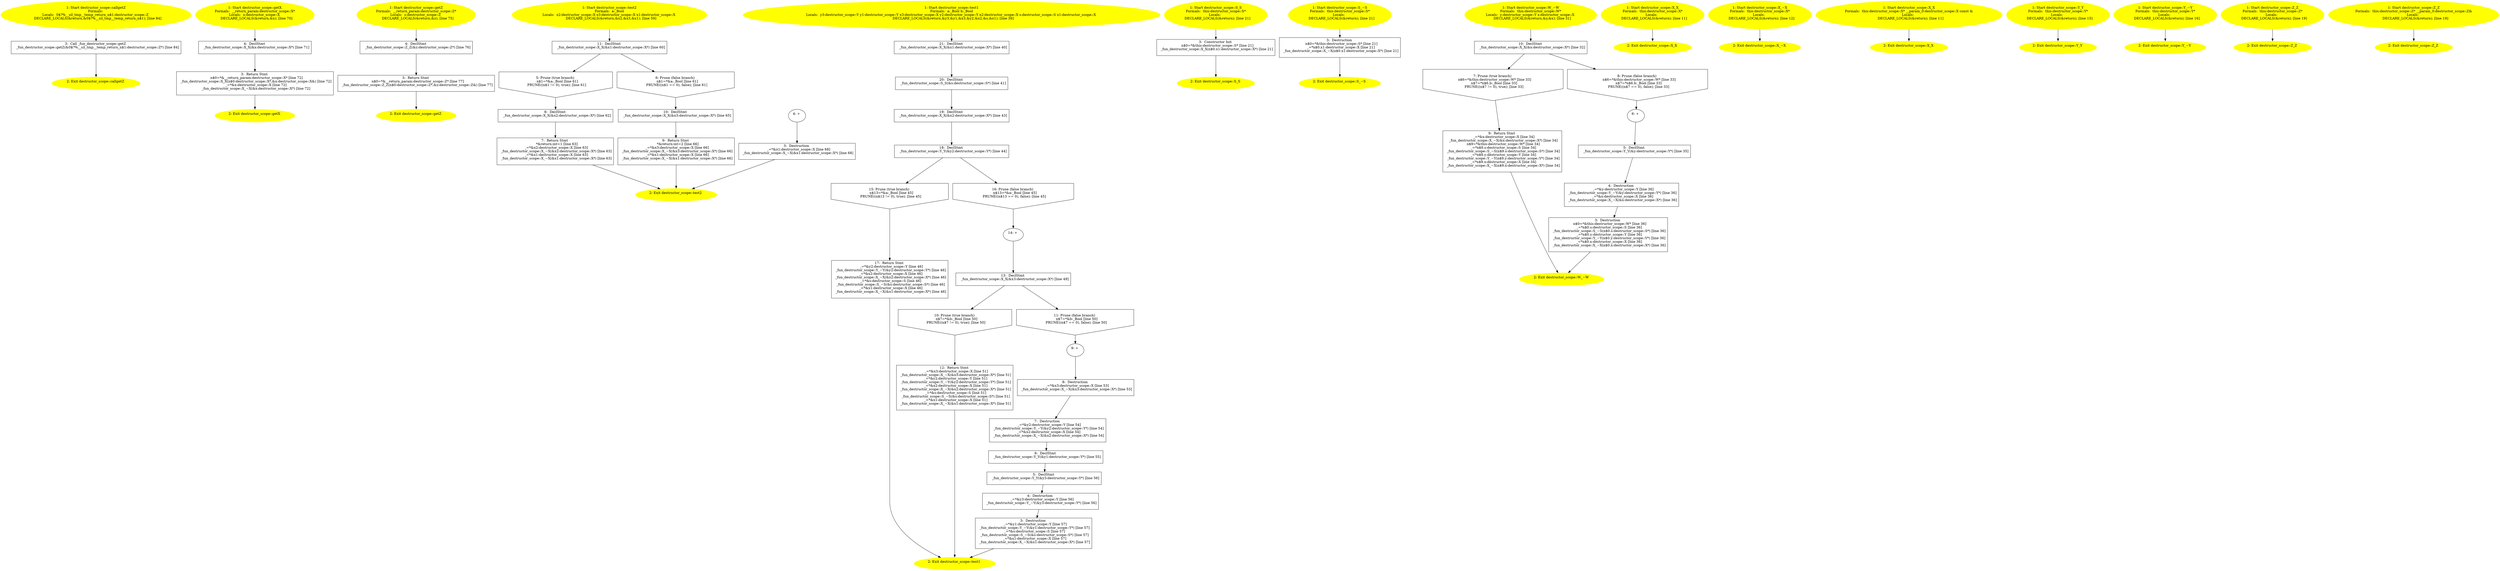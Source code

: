 /* @generated */
digraph iCFG {
"callgetZ#destructor_scope#_ZN16destructor_scope8callgetZEv.2c9a1cb54f86af11f45d83039775201e_1" [label="1: Start destructor_scope::callgetZ\nFormals: \nLocals:  0$?%__sil_tmp__temp_return_n$1:destructor_scope::Z \n   DECLARE_LOCALS(&return,&0$?%__sil_tmp__temp_return_n$1); [line 84]\n " color=yellow style=filled]
	

	 "callgetZ#destructor_scope#_ZN16destructor_scope8callgetZEv.2c9a1cb54f86af11f45d83039775201e_1" -> "callgetZ#destructor_scope#_ZN16destructor_scope8callgetZEv.2c9a1cb54f86af11f45d83039775201e_3" ;
"callgetZ#destructor_scope#_ZN16destructor_scope8callgetZEv.2c9a1cb54f86af11f45d83039775201e_2" [label="2: Exit destructor_scope::callgetZ \n  " color=yellow style=filled]
	

"callgetZ#destructor_scope#_ZN16destructor_scope8callgetZEv.2c9a1cb54f86af11f45d83039775201e_3" [label="3:  Call _fun_destructor_scope::getZ \n   _fun_destructor_scope::getZ(&0$?%__sil_tmp__temp_return_n$1:destructor_scope::Z*) [line 84]\n " shape="box"]
	

	 "callgetZ#destructor_scope#_ZN16destructor_scope8callgetZEv.2c9a1cb54f86af11f45d83039775201e_3" -> "callgetZ#destructor_scope#_ZN16destructor_scope8callgetZEv.2c9a1cb54f86af11f45d83039775201e_2" ;
"getX#destructor_scope#_ZN16destructor_scope4getXEv.b2ba3b7097be97728da335bbc1da58e3_1" [label="1: Start destructor_scope::getX\nFormals:  __return_param:destructor_scope::X*\nLocals:  x:destructor_scope::X \n   DECLARE_LOCALS(&return,&x); [line 70]\n " color=yellow style=filled]
	

	 "getX#destructor_scope#_ZN16destructor_scope4getXEv.b2ba3b7097be97728da335bbc1da58e3_1" -> "getX#destructor_scope#_ZN16destructor_scope4getXEv.b2ba3b7097be97728da335bbc1da58e3_4" ;
"getX#destructor_scope#_ZN16destructor_scope4getXEv.b2ba3b7097be97728da335bbc1da58e3_2" [label="2: Exit destructor_scope::getX \n  " color=yellow style=filled]
	

"getX#destructor_scope#_ZN16destructor_scope4getXEv.b2ba3b7097be97728da335bbc1da58e3_3" [label="3:  Return Stmt \n   n$0=*&__return_param:destructor_scope::X* [line 72]\n  _fun_destructor_scope::X_X(n$0:destructor_scope::X*,&x:destructor_scope::X&) [line 72]\n  _=*&x:destructor_scope::X [line 72]\n  _fun_destructor_scope::X_~X(&x:destructor_scope::X*) [line 72]\n " shape="box"]
	

	 "getX#destructor_scope#_ZN16destructor_scope4getXEv.b2ba3b7097be97728da335bbc1da58e3_3" -> "getX#destructor_scope#_ZN16destructor_scope4getXEv.b2ba3b7097be97728da335bbc1da58e3_2" ;
"getX#destructor_scope#_ZN16destructor_scope4getXEv.b2ba3b7097be97728da335bbc1da58e3_4" [label="4:  DeclStmt \n   _fun_destructor_scope::X_X(&x:destructor_scope::X*) [line 71]\n " shape="box"]
	

	 "getX#destructor_scope#_ZN16destructor_scope4getXEv.b2ba3b7097be97728da335bbc1da58e3_4" -> "getX#destructor_scope#_ZN16destructor_scope4getXEv.b2ba3b7097be97728da335bbc1da58e3_3" ;
"getZ#destructor_scope#_ZN16destructor_scope4getZEv.3a61a74007b69468d628bfcaa77ebe85_1" [label="1: Start destructor_scope::getZ\nFormals:  __return_param:destructor_scope::Z*\nLocals:  z:destructor_scope::Z \n   DECLARE_LOCALS(&return,&z); [line 75]\n " color=yellow style=filled]
	

	 "getZ#destructor_scope#_ZN16destructor_scope4getZEv.3a61a74007b69468d628bfcaa77ebe85_1" -> "getZ#destructor_scope#_ZN16destructor_scope4getZEv.3a61a74007b69468d628bfcaa77ebe85_4" ;
"getZ#destructor_scope#_ZN16destructor_scope4getZEv.3a61a74007b69468d628bfcaa77ebe85_2" [label="2: Exit destructor_scope::getZ \n  " color=yellow style=filled]
	

"getZ#destructor_scope#_ZN16destructor_scope4getZEv.3a61a74007b69468d628bfcaa77ebe85_3" [label="3:  Return Stmt \n   n$0=*&__return_param:destructor_scope::Z* [line 77]\n  _fun_destructor_scope::Z_Z(n$0:destructor_scope::Z*,&z:destructor_scope::Z&) [line 77]\n " shape="box"]
	

	 "getZ#destructor_scope#_ZN16destructor_scope4getZEv.3a61a74007b69468d628bfcaa77ebe85_3" -> "getZ#destructor_scope#_ZN16destructor_scope4getZEv.3a61a74007b69468d628bfcaa77ebe85_2" ;
"getZ#destructor_scope#_ZN16destructor_scope4getZEv.3a61a74007b69468d628bfcaa77ebe85_4" [label="4:  DeclStmt \n   _fun_destructor_scope::Z_Z(&z:destructor_scope::Z*) [line 76]\n " shape="box"]
	

	 "getZ#destructor_scope#_ZN16destructor_scope4getZEv.3a61a74007b69468d628bfcaa77ebe85_4" -> "getZ#destructor_scope#_ZN16destructor_scope4getZEv.3a61a74007b69468d628bfcaa77ebe85_3" ;
"test2#destructor_scope#_ZN16destructor_scope5test2Eb.098ed11854422e6a46c509b82dd7020a_1" [label="1: Start destructor_scope::test2\nFormals:  a:_Bool\nLocals:  x2:destructor_scope::X x3:destructor_scope::X x1:destructor_scope::X \n   DECLARE_LOCALS(&return,&x2,&x3,&x1); [line 59]\n " color=yellow style=filled]
	

	 "test2#destructor_scope#_ZN16destructor_scope5test2Eb.098ed11854422e6a46c509b82dd7020a_1" -> "test2#destructor_scope#_ZN16destructor_scope5test2Eb.098ed11854422e6a46c509b82dd7020a_11" ;
"test2#destructor_scope#_ZN16destructor_scope5test2Eb.098ed11854422e6a46c509b82dd7020a_2" [label="2: Exit destructor_scope::test2 \n  " color=yellow style=filled]
	

"test2#destructor_scope#_ZN16destructor_scope5test2Eb.098ed11854422e6a46c509b82dd7020a_3" [label="3:  Destruction \n   _=*&x1:destructor_scope::X [line 68]\n  _fun_destructor_scope::X_~X(&x1:destructor_scope::X*) [line 68]\n " shape="box"]
	

	 "test2#destructor_scope#_ZN16destructor_scope5test2Eb.098ed11854422e6a46c509b82dd7020a_3" -> "test2#destructor_scope#_ZN16destructor_scope5test2Eb.098ed11854422e6a46c509b82dd7020a_2" ;
"test2#destructor_scope#_ZN16destructor_scope5test2Eb.098ed11854422e6a46c509b82dd7020a_4" [label="4: + \n  " ]
	

	 "test2#destructor_scope#_ZN16destructor_scope5test2Eb.098ed11854422e6a46c509b82dd7020a_4" -> "test2#destructor_scope#_ZN16destructor_scope5test2Eb.098ed11854422e6a46c509b82dd7020a_3" ;
"test2#destructor_scope#_ZN16destructor_scope5test2Eb.098ed11854422e6a46c509b82dd7020a_5" [label="5: Prune (true branch) \n   n$1=*&a:_Bool [line 61]\n  PRUNE((n$1 != 0), true); [line 61]\n " shape="invhouse"]
	

	 "test2#destructor_scope#_ZN16destructor_scope5test2Eb.098ed11854422e6a46c509b82dd7020a_5" -> "test2#destructor_scope#_ZN16destructor_scope5test2Eb.098ed11854422e6a46c509b82dd7020a_8" ;
"test2#destructor_scope#_ZN16destructor_scope5test2Eb.098ed11854422e6a46c509b82dd7020a_6" [label="6: Prune (false branch) \n   n$1=*&a:_Bool [line 61]\n  PRUNE((n$1 == 0), false); [line 61]\n " shape="invhouse"]
	

	 "test2#destructor_scope#_ZN16destructor_scope5test2Eb.098ed11854422e6a46c509b82dd7020a_6" -> "test2#destructor_scope#_ZN16destructor_scope5test2Eb.098ed11854422e6a46c509b82dd7020a_10" ;
"test2#destructor_scope#_ZN16destructor_scope5test2Eb.098ed11854422e6a46c509b82dd7020a_7" [label="7:  Return Stmt \n   *&return:int=1 [line 63]\n  _=*&x2:destructor_scope::X [line 63]\n  _fun_destructor_scope::X_~X(&x2:destructor_scope::X*) [line 63]\n  _=*&x1:destructor_scope::X [line 63]\n  _fun_destructor_scope::X_~X(&x1:destructor_scope::X*) [line 63]\n " shape="box"]
	

	 "test2#destructor_scope#_ZN16destructor_scope5test2Eb.098ed11854422e6a46c509b82dd7020a_7" -> "test2#destructor_scope#_ZN16destructor_scope5test2Eb.098ed11854422e6a46c509b82dd7020a_2" ;
"test2#destructor_scope#_ZN16destructor_scope5test2Eb.098ed11854422e6a46c509b82dd7020a_8" [label="8:  DeclStmt \n   _fun_destructor_scope::X_X(&x2:destructor_scope::X*) [line 62]\n " shape="box"]
	

	 "test2#destructor_scope#_ZN16destructor_scope5test2Eb.098ed11854422e6a46c509b82dd7020a_8" -> "test2#destructor_scope#_ZN16destructor_scope5test2Eb.098ed11854422e6a46c509b82dd7020a_7" ;
"test2#destructor_scope#_ZN16destructor_scope5test2Eb.098ed11854422e6a46c509b82dd7020a_9" [label="9:  Return Stmt \n   *&return:int=2 [line 66]\n  _=*&x3:destructor_scope::X [line 66]\n  _fun_destructor_scope::X_~X(&x3:destructor_scope::X*) [line 66]\n  _=*&x1:destructor_scope::X [line 66]\n  _fun_destructor_scope::X_~X(&x1:destructor_scope::X*) [line 66]\n " shape="box"]
	

	 "test2#destructor_scope#_ZN16destructor_scope5test2Eb.098ed11854422e6a46c509b82dd7020a_9" -> "test2#destructor_scope#_ZN16destructor_scope5test2Eb.098ed11854422e6a46c509b82dd7020a_2" ;
"test2#destructor_scope#_ZN16destructor_scope5test2Eb.098ed11854422e6a46c509b82dd7020a_10" [label="10:  DeclStmt \n   _fun_destructor_scope::X_X(&x3:destructor_scope::X*) [line 65]\n " shape="box"]
	

	 "test2#destructor_scope#_ZN16destructor_scope5test2Eb.098ed11854422e6a46c509b82dd7020a_10" -> "test2#destructor_scope#_ZN16destructor_scope5test2Eb.098ed11854422e6a46c509b82dd7020a_9" ;
"test2#destructor_scope#_ZN16destructor_scope5test2Eb.098ed11854422e6a46c509b82dd7020a_11" [label="11:  DeclStmt \n   _fun_destructor_scope::X_X(&x1:destructor_scope::X*) [line 60]\n " shape="box"]
	

	 "test2#destructor_scope#_ZN16destructor_scope5test2Eb.098ed11854422e6a46c509b82dd7020a_11" -> "test2#destructor_scope#_ZN16destructor_scope5test2Eb.098ed11854422e6a46c509b82dd7020a_5" ;
	 "test2#destructor_scope#_ZN16destructor_scope5test2Eb.098ed11854422e6a46c509b82dd7020a_11" -> "test2#destructor_scope#_ZN16destructor_scope5test2Eb.098ed11854422e6a46c509b82dd7020a_6" ;
"test1#destructor_scope#_ZN16destructor_scope5test1Ebb.fea2570de1bd37fe2fd8c1bd9766c861_1" [label="1: Start destructor_scope::test1\nFormals:  a:_Bool b:_Bool\nLocals:  y3:destructor_scope::Y y1:destructor_scope::Y x3:destructor_scope::X y2:destructor_scope::Y x2:destructor_scope::X s:destructor_scope::S x1:destructor_scope::X \n   DECLARE_LOCALS(&return,&y3,&y1,&x3,&y2,&x2,&s,&x1); [line 39]\n " color=yellow style=filled]
	

	 "test1#destructor_scope#_ZN16destructor_scope5test1Ebb.fea2570de1bd37fe2fd8c1bd9766c861_1" -> "test1#destructor_scope#_ZN16destructor_scope5test1Ebb.fea2570de1bd37fe2fd8c1bd9766c861_21" ;
"test1#destructor_scope#_ZN16destructor_scope5test1Ebb.fea2570de1bd37fe2fd8c1bd9766c861_2" [label="2: Exit destructor_scope::test1 \n  " color=yellow style=filled]
	

"test1#destructor_scope#_ZN16destructor_scope5test1Ebb.fea2570de1bd37fe2fd8c1bd9766c861_3" [label="3:  Destruction \n   _=*&y1:destructor_scope::Y [line 57]\n  _fun_destructor_scope::Y_~Y(&y1:destructor_scope::Y*) [line 57]\n  _=*&s:destructor_scope::S [line 57]\n  _fun_destructor_scope::S_~S(&s:destructor_scope::S*) [line 57]\n  _=*&x1:destructor_scope::X [line 57]\n  _fun_destructor_scope::X_~X(&x1:destructor_scope::X*) [line 57]\n " shape="box"]
	

	 "test1#destructor_scope#_ZN16destructor_scope5test1Ebb.fea2570de1bd37fe2fd8c1bd9766c861_3" -> "test1#destructor_scope#_ZN16destructor_scope5test1Ebb.fea2570de1bd37fe2fd8c1bd9766c861_2" ;
"test1#destructor_scope#_ZN16destructor_scope5test1Ebb.fea2570de1bd37fe2fd8c1bd9766c861_4" [label="4:  Destruction \n   _=*&y3:destructor_scope::Y [line 56]\n  _fun_destructor_scope::Y_~Y(&y3:destructor_scope::Y*) [line 56]\n " shape="box"]
	

	 "test1#destructor_scope#_ZN16destructor_scope5test1Ebb.fea2570de1bd37fe2fd8c1bd9766c861_4" -> "test1#destructor_scope#_ZN16destructor_scope5test1Ebb.fea2570de1bd37fe2fd8c1bd9766c861_3" ;
"test1#destructor_scope#_ZN16destructor_scope5test1Ebb.fea2570de1bd37fe2fd8c1bd9766c861_5" [label="5:  DeclStmt \n   _fun_destructor_scope::Y_Y(&y3:destructor_scope::Y*) [line 56]\n " shape="box"]
	

	 "test1#destructor_scope#_ZN16destructor_scope5test1Ebb.fea2570de1bd37fe2fd8c1bd9766c861_5" -> "test1#destructor_scope#_ZN16destructor_scope5test1Ebb.fea2570de1bd37fe2fd8c1bd9766c861_4" ;
"test1#destructor_scope#_ZN16destructor_scope5test1Ebb.fea2570de1bd37fe2fd8c1bd9766c861_6" [label="6:  DeclStmt \n   _fun_destructor_scope::Y_Y(&y1:destructor_scope::Y*) [line 55]\n " shape="box"]
	

	 "test1#destructor_scope#_ZN16destructor_scope5test1Ebb.fea2570de1bd37fe2fd8c1bd9766c861_6" -> "test1#destructor_scope#_ZN16destructor_scope5test1Ebb.fea2570de1bd37fe2fd8c1bd9766c861_5" ;
"test1#destructor_scope#_ZN16destructor_scope5test1Ebb.fea2570de1bd37fe2fd8c1bd9766c861_7" [label="7:  Destruction \n   _=*&y2:destructor_scope::Y [line 54]\n  _fun_destructor_scope::Y_~Y(&y2:destructor_scope::Y*) [line 54]\n  _=*&x2:destructor_scope::X [line 54]\n  _fun_destructor_scope::X_~X(&x2:destructor_scope::X*) [line 54]\n " shape="box"]
	

	 "test1#destructor_scope#_ZN16destructor_scope5test1Ebb.fea2570de1bd37fe2fd8c1bd9766c861_7" -> "test1#destructor_scope#_ZN16destructor_scope5test1Ebb.fea2570de1bd37fe2fd8c1bd9766c861_6" ;
"test1#destructor_scope#_ZN16destructor_scope5test1Ebb.fea2570de1bd37fe2fd8c1bd9766c861_8" [label="8:  Destruction \n   _=*&x3:destructor_scope::X [line 53]\n  _fun_destructor_scope::X_~X(&x3:destructor_scope::X*) [line 53]\n " shape="box"]
	

	 "test1#destructor_scope#_ZN16destructor_scope5test1Ebb.fea2570de1bd37fe2fd8c1bd9766c861_8" -> "test1#destructor_scope#_ZN16destructor_scope5test1Ebb.fea2570de1bd37fe2fd8c1bd9766c861_7" ;
"test1#destructor_scope#_ZN16destructor_scope5test1Ebb.fea2570de1bd37fe2fd8c1bd9766c861_9" [label="9: + \n  " ]
	

	 "test1#destructor_scope#_ZN16destructor_scope5test1Ebb.fea2570de1bd37fe2fd8c1bd9766c861_9" -> "test1#destructor_scope#_ZN16destructor_scope5test1Ebb.fea2570de1bd37fe2fd8c1bd9766c861_8" ;
"test1#destructor_scope#_ZN16destructor_scope5test1Ebb.fea2570de1bd37fe2fd8c1bd9766c861_10" [label="10: Prune (true branch) \n   n$7=*&b:_Bool [line 50]\n  PRUNE((n$7 != 0), true); [line 50]\n " shape="invhouse"]
	

	 "test1#destructor_scope#_ZN16destructor_scope5test1Ebb.fea2570de1bd37fe2fd8c1bd9766c861_10" -> "test1#destructor_scope#_ZN16destructor_scope5test1Ebb.fea2570de1bd37fe2fd8c1bd9766c861_12" ;
"test1#destructor_scope#_ZN16destructor_scope5test1Ebb.fea2570de1bd37fe2fd8c1bd9766c861_11" [label="11: Prune (false branch) \n   n$7=*&b:_Bool [line 50]\n  PRUNE((n$7 == 0), false); [line 50]\n " shape="invhouse"]
	

	 "test1#destructor_scope#_ZN16destructor_scope5test1Ebb.fea2570de1bd37fe2fd8c1bd9766c861_11" -> "test1#destructor_scope#_ZN16destructor_scope5test1Ebb.fea2570de1bd37fe2fd8c1bd9766c861_9" ;
"test1#destructor_scope#_ZN16destructor_scope5test1Ebb.fea2570de1bd37fe2fd8c1bd9766c861_12" [label="12:  Return Stmt \n   _=*&x3:destructor_scope::X [line 51]\n  _fun_destructor_scope::X_~X(&x3:destructor_scope::X*) [line 51]\n  _=*&y2:destructor_scope::Y [line 51]\n  _fun_destructor_scope::Y_~Y(&y2:destructor_scope::Y*) [line 51]\n  _=*&x2:destructor_scope::X [line 51]\n  _fun_destructor_scope::X_~X(&x2:destructor_scope::X*) [line 51]\n  _=*&s:destructor_scope::S [line 51]\n  _fun_destructor_scope::S_~S(&s:destructor_scope::S*) [line 51]\n  _=*&x1:destructor_scope::X [line 51]\n  _fun_destructor_scope::X_~X(&x1:destructor_scope::X*) [line 51]\n " shape="box"]
	

	 "test1#destructor_scope#_ZN16destructor_scope5test1Ebb.fea2570de1bd37fe2fd8c1bd9766c861_12" -> "test1#destructor_scope#_ZN16destructor_scope5test1Ebb.fea2570de1bd37fe2fd8c1bd9766c861_2" ;
"test1#destructor_scope#_ZN16destructor_scope5test1Ebb.fea2570de1bd37fe2fd8c1bd9766c861_13" [label="13:  DeclStmt \n   _fun_destructor_scope::X_X(&x3:destructor_scope::X*) [line 49]\n " shape="box"]
	

	 "test1#destructor_scope#_ZN16destructor_scope5test1Ebb.fea2570de1bd37fe2fd8c1bd9766c861_13" -> "test1#destructor_scope#_ZN16destructor_scope5test1Ebb.fea2570de1bd37fe2fd8c1bd9766c861_10" ;
	 "test1#destructor_scope#_ZN16destructor_scope5test1Ebb.fea2570de1bd37fe2fd8c1bd9766c861_13" -> "test1#destructor_scope#_ZN16destructor_scope5test1Ebb.fea2570de1bd37fe2fd8c1bd9766c861_11" ;
"test1#destructor_scope#_ZN16destructor_scope5test1Ebb.fea2570de1bd37fe2fd8c1bd9766c861_14" [label="14: + \n  " ]
	

	 "test1#destructor_scope#_ZN16destructor_scope5test1Ebb.fea2570de1bd37fe2fd8c1bd9766c861_14" -> "test1#destructor_scope#_ZN16destructor_scope5test1Ebb.fea2570de1bd37fe2fd8c1bd9766c861_13" ;
"test1#destructor_scope#_ZN16destructor_scope5test1Ebb.fea2570de1bd37fe2fd8c1bd9766c861_15" [label="15: Prune (true branch) \n   n$13=*&a:_Bool [line 45]\n  PRUNE((n$13 != 0), true); [line 45]\n " shape="invhouse"]
	

	 "test1#destructor_scope#_ZN16destructor_scope5test1Ebb.fea2570de1bd37fe2fd8c1bd9766c861_15" -> "test1#destructor_scope#_ZN16destructor_scope5test1Ebb.fea2570de1bd37fe2fd8c1bd9766c861_17" ;
"test1#destructor_scope#_ZN16destructor_scope5test1Ebb.fea2570de1bd37fe2fd8c1bd9766c861_16" [label="16: Prune (false branch) \n   n$13=*&a:_Bool [line 45]\n  PRUNE((n$13 == 0), false); [line 45]\n " shape="invhouse"]
	

	 "test1#destructor_scope#_ZN16destructor_scope5test1Ebb.fea2570de1bd37fe2fd8c1bd9766c861_16" -> "test1#destructor_scope#_ZN16destructor_scope5test1Ebb.fea2570de1bd37fe2fd8c1bd9766c861_14" ;
"test1#destructor_scope#_ZN16destructor_scope5test1Ebb.fea2570de1bd37fe2fd8c1bd9766c861_17" [label="17:  Return Stmt \n   _=*&y2:destructor_scope::Y [line 46]\n  _fun_destructor_scope::Y_~Y(&y2:destructor_scope::Y*) [line 46]\n  _=*&x2:destructor_scope::X [line 46]\n  _fun_destructor_scope::X_~X(&x2:destructor_scope::X*) [line 46]\n  _=*&s:destructor_scope::S [line 46]\n  _fun_destructor_scope::S_~S(&s:destructor_scope::S*) [line 46]\n  _=*&x1:destructor_scope::X [line 46]\n  _fun_destructor_scope::X_~X(&x1:destructor_scope::X*) [line 46]\n " shape="box"]
	

	 "test1#destructor_scope#_ZN16destructor_scope5test1Ebb.fea2570de1bd37fe2fd8c1bd9766c861_17" -> "test1#destructor_scope#_ZN16destructor_scope5test1Ebb.fea2570de1bd37fe2fd8c1bd9766c861_2" ;
"test1#destructor_scope#_ZN16destructor_scope5test1Ebb.fea2570de1bd37fe2fd8c1bd9766c861_18" [label="18:  DeclStmt \n   _fun_destructor_scope::Y_Y(&y2:destructor_scope::Y*) [line 44]\n " shape="box"]
	

	 "test1#destructor_scope#_ZN16destructor_scope5test1Ebb.fea2570de1bd37fe2fd8c1bd9766c861_18" -> "test1#destructor_scope#_ZN16destructor_scope5test1Ebb.fea2570de1bd37fe2fd8c1bd9766c861_15" ;
	 "test1#destructor_scope#_ZN16destructor_scope5test1Ebb.fea2570de1bd37fe2fd8c1bd9766c861_18" -> "test1#destructor_scope#_ZN16destructor_scope5test1Ebb.fea2570de1bd37fe2fd8c1bd9766c861_16" ;
"test1#destructor_scope#_ZN16destructor_scope5test1Ebb.fea2570de1bd37fe2fd8c1bd9766c861_19" [label="19:  DeclStmt \n   _fun_destructor_scope::X_X(&x2:destructor_scope::X*) [line 43]\n " shape="box"]
	

	 "test1#destructor_scope#_ZN16destructor_scope5test1Ebb.fea2570de1bd37fe2fd8c1bd9766c861_19" -> "test1#destructor_scope#_ZN16destructor_scope5test1Ebb.fea2570de1bd37fe2fd8c1bd9766c861_18" ;
"test1#destructor_scope#_ZN16destructor_scope5test1Ebb.fea2570de1bd37fe2fd8c1bd9766c861_20" [label="20:  DeclStmt \n   _fun_destructor_scope::S_S(&s:destructor_scope::S*) [line 41]\n " shape="box"]
	

	 "test1#destructor_scope#_ZN16destructor_scope5test1Ebb.fea2570de1bd37fe2fd8c1bd9766c861_20" -> "test1#destructor_scope#_ZN16destructor_scope5test1Ebb.fea2570de1bd37fe2fd8c1bd9766c861_19" ;
"test1#destructor_scope#_ZN16destructor_scope5test1Ebb.fea2570de1bd37fe2fd8c1bd9766c861_21" [label="21:  DeclStmt \n   _fun_destructor_scope::X_X(&x1:destructor_scope::X*) [line 40]\n " shape="box"]
	

	 "test1#destructor_scope#_ZN16destructor_scope5test1Ebb.fea2570de1bd37fe2fd8c1bd9766c861_21" -> "test1#destructor_scope#_ZN16destructor_scope5test1Ebb.fea2570de1bd37fe2fd8c1bd9766c861_20" ;
"S#S#destructor_scope#{_ZN16destructor_scope1SC1Ev|constexpr}.8a90c7de74a36914310ae757d91d91ff_1" [label="1: Start destructor_scope::S_S\nFormals:  this:destructor_scope::S*\nLocals:  \n   DECLARE_LOCALS(&return); [line 21]\n " color=yellow style=filled]
	

	 "S#S#destructor_scope#{_ZN16destructor_scope1SC1Ev|constexpr}.8a90c7de74a36914310ae757d91d91ff_1" -> "S#S#destructor_scope#{_ZN16destructor_scope1SC1Ev|constexpr}.8a90c7de74a36914310ae757d91d91ff_3" ;
"S#S#destructor_scope#{_ZN16destructor_scope1SC1Ev|constexpr}.8a90c7de74a36914310ae757d91d91ff_2" [label="2: Exit destructor_scope::S_S \n  " color=yellow style=filled]
	

"S#S#destructor_scope#{_ZN16destructor_scope1SC1Ev|constexpr}.8a90c7de74a36914310ae757d91d91ff_3" [label="3:  Constructor Init \n   n$0=*&this:destructor_scope::S* [line 21]\n  _fun_destructor_scope::X_X(n$0.x1:destructor_scope::X*) [line 21]\n " shape="box"]
	

	 "S#S#destructor_scope#{_ZN16destructor_scope1SC1Ev|constexpr}.8a90c7de74a36914310ae757d91d91ff_3" -> "S#S#destructor_scope#{_ZN16destructor_scope1SC1Ev|constexpr}.8a90c7de74a36914310ae757d91d91ff_2" ;
"~S#S#destructor_scope#(_ZN16destructor_scope1SD0Ev).e029a1be84e1c759d19e67b6cee10d7f_1" [label="1: Start destructor_scope::S_~S\nFormals:  this:destructor_scope::S*\nLocals:  \n   DECLARE_LOCALS(&return); [line 21]\n " color=yellow style=filled]
	

	 "~S#S#destructor_scope#(_ZN16destructor_scope1SD0Ev).e029a1be84e1c759d19e67b6cee10d7f_1" -> "~S#S#destructor_scope#(_ZN16destructor_scope1SD0Ev).e029a1be84e1c759d19e67b6cee10d7f_3" ;
"~S#S#destructor_scope#(_ZN16destructor_scope1SD0Ev).e029a1be84e1c759d19e67b6cee10d7f_2" [label="2: Exit destructor_scope::S_~S \n  " color=yellow style=filled]
	

"~S#S#destructor_scope#(_ZN16destructor_scope1SD0Ev).e029a1be84e1c759d19e67b6cee10d7f_3" [label="3:  Destruction \n   n$0=*&this:destructor_scope::S* [line 21]\n  _=*n$0.x1:destructor_scope::X [line 21]\n  _fun_destructor_scope::X_~X(n$0.x1:destructor_scope::X*) [line 21]\n " shape="box"]
	

	 "~S#S#destructor_scope#(_ZN16destructor_scope1SD0Ev).e029a1be84e1c759d19e67b6cee10d7f_3" -> "~S#S#destructor_scope#(_ZN16destructor_scope1SD0Ev).e029a1be84e1c759d19e67b6cee10d7f_2" ;
"~W#W#destructor_scope#(_ZN16destructor_scope1WD0Ev).9885401ab9f4b0bdd64fdcd63dd6accc_1" [label="1: Start destructor_scope::W_~W\nFormals:  this:destructor_scope::W*\nLocals:  y:destructor_scope::Y x:destructor_scope::X \n   DECLARE_LOCALS(&return,&y,&x); [line 31]\n " color=yellow style=filled]
	

	 "~W#W#destructor_scope#(_ZN16destructor_scope1WD0Ev).9885401ab9f4b0bdd64fdcd63dd6accc_1" -> "~W#W#destructor_scope#(_ZN16destructor_scope1WD0Ev).9885401ab9f4b0bdd64fdcd63dd6accc_10" ;
"~W#W#destructor_scope#(_ZN16destructor_scope1WD0Ev).9885401ab9f4b0bdd64fdcd63dd6accc_2" [label="2: Exit destructor_scope::W_~W \n  " color=yellow style=filled]
	

"~W#W#destructor_scope#(_ZN16destructor_scope1WD0Ev).9885401ab9f4b0bdd64fdcd63dd6accc_3" [label="3:  Destruction \n   n$0=*&this:destructor_scope::W* [line 36]\n  _=*n$0.s:destructor_scope::S [line 36]\n  _fun_destructor_scope::S_~S(n$0.s:destructor_scope::S*) [line 36]\n  _=*n$0.y:destructor_scope::Y [line 36]\n  _fun_destructor_scope::Y_~Y(n$0.y:destructor_scope::Y*) [line 36]\n  _=*n$0.x:destructor_scope::X [line 36]\n  _fun_destructor_scope::X_~X(n$0.x:destructor_scope::X*) [line 36]\n " shape="box"]
	

	 "~W#W#destructor_scope#(_ZN16destructor_scope1WD0Ev).9885401ab9f4b0bdd64fdcd63dd6accc_3" -> "~W#W#destructor_scope#(_ZN16destructor_scope1WD0Ev).9885401ab9f4b0bdd64fdcd63dd6accc_2" ;
"~W#W#destructor_scope#(_ZN16destructor_scope1WD0Ev).9885401ab9f4b0bdd64fdcd63dd6accc_4" [label="4:  Destruction \n   _=*&y:destructor_scope::Y [line 36]\n  _fun_destructor_scope::Y_~Y(&y:destructor_scope::Y*) [line 36]\n  _=*&x:destructor_scope::X [line 36]\n  _fun_destructor_scope::X_~X(&x:destructor_scope::X*) [line 36]\n " shape="box"]
	

	 "~W#W#destructor_scope#(_ZN16destructor_scope1WD0Ev).9885401ab9f4b0bdd64fdcd63dd6accc_4" -> "~W#W#destructor_scope#(_ZN16destructor_scope1WD0Ev).9885401ab9f4b0bdd64fdcd63dd6accc_3" ;
"~W#W#destructor_scope#(_ZN16destructor_scope1WD0Ev).9885401ab9f4b0bdd64fdcd63dd6accc_5" [label="5:  DeclStmt \n   _fun_destructor_scope::Y_Y(&y:destructor_scope::Y*) [line 35]\n " shape="box"]
	

	 "~W#W#destructor_scope#(_ZN16destructor_scope1WD0Ev).9885401ab9f4b0bdd64fdcd63dd6accc_5" -> "~W#W#destructor_scope#(_ZN16destructor_scope1WD0Ev).9885401ab9f4b0bdd64fdcd63dd6accc_4" ;
"~W#W#destructor_scope#(_ZN16destructor_scope1WD0Ev).9885401ab9f4b0bdd64fdcd63dd6accc_6" [label="6: + \n  " ]
	

	 "~W#W#destructor_scope#(_ZN16destructor_scope1WD0Ev).9885401ab9f4b0bdd64fdcd63dd6accc_6" -> "~W#W#destructor_scope#(_ZN16destructor_scope1WD0Ev).9885401ab9f4b0bdd64fdcd63dd6accc_5" ;
"~W#W#destructor_scope#(_ZN16destructor_scope1WD0Ev).9885401ab9f4b0bdd64fdcd63dd6accc_7" [label="7: Prune (true branch) \n   n$6=*&this:destructor_scope::W* [line 33]\n  n$7=*n$6.b:_Bool [line 33]\n  PRUNE((n$7 != 0), true); [line 33]\n " shape="invhouse"]
	

	 "~W#W#destructor_scope#(_ZN16destructor_scope1WD0Ev).9885401ab9f4b0bdd64fdcd63dd6accc_7" -> "~W#W#destructor_scope#(_ZN16destructor_scope1WD0Ev).9885401ab9f4b0bdd64fdcd63dd6accc_9" ;
"~W#W#destructor_scope#(_ZN16destructor_scope1WD0Ev).9885401ab9f4b0bdd64fdcd63dd6accc_8" [label="8: Prune (false branch) \n   n$6=*&this:destructor_scope::W* [line 33]\n  n$7=*n$6.b:_Bool [line 33]\n  PRUNE((n$7 == 0), false); [line 33]\n " shape="invhouse"]
	

	 "~W#W#destructor_scope#(_ZN16destructor_scope1WD0Ev).9885401ab9f4b0bdd64fdcd63dd6accc_8" -> "~W#W#destructor_scope#(_ZN16destructor_scope1WD0Ev).9885401ab9f4b0bdd64fdcd63dd6accc_6" ;
"~W#W#destructor_scope#(_ZN16destructor_scope1WD0Ev).9885401ab9f4b0bdd64fdcd63dd6accc_9" [label="9:  Return Stmt \n   _=*&x:destructor_scope::X [line 34]\n  _fun_destructor_scope::X_~X(&x:destructor_scope::X*) [line 34]\n  n$9=*&this:destructor_scope::W* [line 34]\n  _=*n$9.s:destructor_scope::S [line 34]\n  _fun_destructor_scope::S_~S(n$9.s:destructor_scope::S*) [line 34]\n  _=*n$9.y:destructor_scope::Y [line 34]\n  _fun_destructor_scope::Y_~Y(n$9.y:destructor_scope::Y*) [line 34]\n  _=*n$9.x:destructor_scope::X [line 34]\n  _fun_destructor_scope::X_~X(n$9.x:destructor_scope::X*) [line 34]\n " shape="box"]
	

	 "~W#W#destructor_scope#(_ZN16destructor_scope1WD0Ev).9885401ab9f4b0bdd64fdcd63dd6accc_9" -> "~W#W#destructor_scope#(_ZN16destructor_scope1WD0Ev).9885401ab9f4b0bdd64fdcd63dd6accc_2" ;
"~W#W#destructor_scope#(_ZN16destructor_scope1WD0Ev).9885401ab9f4b0bdd64fdcd63dd6accc_10" [label="10:  DeclStmt \n   _fun_destructor_scope::X_X(&x:destructor_scope::X*) [line 32]\n " shape="box"]
	

	 "~W#W#destructor_scope#(_ZN16destructor_scope1WD0Ev).9885401ab9f4b0bdd64fdcd63dd6accc_10" -> "~W#W#destructor_scope#(_ZN16destructor_scope1WD0Ev).9885401ab9f4b0bdd64fdcd63dd6accc_7" ;
	 "~W#W#destructor_scope#(_ZN16destructor_scope1WD0Ev).9885401ab9f4b0bdd64fdcd63dd6accc_10" -> "~W#W#destructor_scope#(_ZN16destructor_scope1WD0Ev).9885401ab9f4b0bdd64fdcd63dd6accc_8" ;
"X#X#destructor_scope#{_ZN16destructor_scope1XC1Ev|constexpr}.2fe4286cdaf024592bc7b4ad8b4a565f_1" [label="1: Start destructor_scope::X_X\nFormals:  this:destructor_scope::X*\nLocals:  \n   DECLARE_LOCALS(&return); [line 11]\n " color=yellow style=filled]
	

	 "X#X#destructor_scope#{_ZN16destructor_scope1XC1Ev|constexpr}.2fe4286cdaf024592bc7b4ad8b4a565f_1" -> "X#X#destructor_scope#{_ZN16destructor_scope1XC1Ev|constexpr}.2fe4286cdaf024592bc7b4ad8b4a565f_2" ;
"X#X#destructor_scope#{_ZN16destructor_scope1XC1Ev|constexpr}.2fe4286cdaf024592bc7b4ad8b4a565f_2" [label="2: Exit destructor_scope::X_X \n  " color=yellow style=filled]
	

"~X#X#destructor_scope#(_ZN16destructor_scope1XD0Ev).f18f0761b16fe36438c4eae7e576b682_1" [label="1: Start destructor_scope::X_~X\nFormals:  this:destructor_scope::X*\nLocals:  \n   DECLARE_LOCALS(&return); [line 12]\n " color=yellow style=filled]
	

	 "~X#X#destructor_scope#(_ZN16destructor_scope1XD0Ev).f18f0761b16fe36438c4eae7e576b682_1" -> "~X#X#destructor_scope#(_ZN16destructor_scope1XD0Ev).f18f0761b16fe36438c4eae7e576b682_2" ;
"~X#X#destructor_scope#(_ZN16destructor_scope1XD0Ev).f18f0761b16fe36438c4eae7e576b682_2" [label="2: Exit destructor_scope::X_~X \n  " color=yellow style=filled]
	

"X#X#destructor_scope#{_ZN16destructor_scope1XC1ERKS0_|constexpr}.2414d8fbaa297d1fce05355d53896b6b_1" [label="1: Start destructor_scope::X_X\nFormals:  this:destructor_scope::X* __param_0:destructor_scope::X const &\nLocals:  \n   DECLARE_LOCALS(&return); [line 11]\n " color=yellow style=filled]
	

	 "X#X#destructor_scope#{_ZN16destructor_scope1XC1ERKS0_|constexpr}.2414d8fbaa297d1fce05355d53896b6b_1" -> "X#X#destructor_scope#{_ZN16destructor_scope1XC1ERKS0_|constexpr}.2414d8fbaa297d1fce05355d53896b6b_2" ;
"X#X#destructor_scope#{_ZN16destructor_scope1XC1ERKS0_|constexpr}.2414d8fbaa297d1fce05355d53896b6b_2" [label="2: Exit destructor_scope::X_X \n  " color=yellow style=filled]
	

"Y#Y#destructor_scope#{_ZN16destructor_scope1YC1Ev|constexpr}.bbec2666e178558d30786fd357bae394_1" [label="1: Start destructor_scope::Y_Y\nFormals:  this:destructor_scope::Y*\nLocals:  \n   DECLARE_LOCALS(&return); [line 15]\n " color=yellow style=filled]
	

	 "Y#Y#destructor_scope#{_ZN16destructor_scope1YC1Ev|constexpr}.bbec2666e178558d30786fd357bae394_1" -> "Y#Y#destructor_scope#{_ZN16destructor_scope1YC1Ev|constexpr}.bbec2666e178558d30786fd357bae394_2" ;
"Y#Y#destructor_scope#{_ZN16destructor_scope1YC1Ev|constexpr}.bbec2666e178558d30786fd357bae394_2" [label="2: Exit destructor_scope::Y_Y \n  " color=yellow style=filled]
	

"~Y#Y#destructor_scope#(_ZN16destructor_scope1YD0Ev).c1e3be6c11bac066871bac643c1a7d33_1" [label="1: Start destructor_scope::Y_~Y\nFormals:  this:destructor_scope::Y*\nLocals:  \n   DECLARE_LOCALS(&return); [line 16]\n " color=yellow style=filled]
	

	 "~Y#Y#destructor_scope#(_ZN16destructor_scope1YD0Ev).c1e3be6c11bac066871bac643c1a7d33_1" -> "~Y#Y#destructor_scope#(_ZN16destructor_scope1YD0Ev).c1e3be6c11bac066871bac643c1a7d33_2" ;
"~Y#Y#destructor_scope#(_ZN16destructor_scope1YD0Ev).c1e3be6c11bac066871bac643c1a7d33_2" [label="2: Exit destructor_scope::Y_~Y \n  " color=yellow style=filled]
	

"Z#Z#destructor_scope#{_ZN16destructor_scope1ZC1Ev|constexpr}.58846154fa4db51b4cb4a6dc634794d7_1" [label="1: Start destructor_scope::Z_Z\nFormals:  this:destructor_scope::Z*\nLocals:  \n   DECLARE_LOCALS(&return); [line 19]\n " color=yellow style=filled]
	

	 "Z#Z#destructor_scope#{_ZN16destructor_scope1ZC1Ev|constexpr}.58846154fa4db51b4cb4a6dc634794d7_1" -> "Z#Z#destructor_scope#{_ZN16destructor_scope1ZC1Ev|constexpr}.58846154fa4db51b4cb4a6dc634794d7_2" ;
"Z#Z#destructor_scope#{_ZN16destructor_scope1ZC1Ev|constexpr}.58846154fa4db51b4cb4a6dc634794d7_2" [label="2: Exit destructor_scope::Z_Z \n  " color=yellow style=filled]
	

"Z#Z#destructor_scope#{_ZN16destructor_scope1ZC1EOS0_|constexpr}.ae74c365359faeede5251886ed3ce9f9_1" [label="1: Start destructor_scope::Z_Z\nFormals:  this:destructor_scope::Z* __param_0:destructor_scope::Z&\nLocals:  \n   DECLARE_LOCALS(&return); [line 19]\n " color=yellow style=filled]
	

	 "Z#Z#destructor_scope#{_ZN16destructor_scope1ZC1EOS0_|constexpr}.ae74c365359faeede5251886ed3ce9f9_1" -> "Z#Z#destructor_scope#{_ZN16destructor_scope1ZC1EOS0_|constexpr}.ae74c365359faeede5251886ed3ce9f9_2" ;
"Z#Z#destructor_scope#{_ZN16destructor_scope1ZC1EOS0_|constexpr}.ae74c365359faeede5251886ed3ce9f9_2" [label="2: Exit destructor_scope::Z_Z \n  " color=yellow style=filled]
	

}
